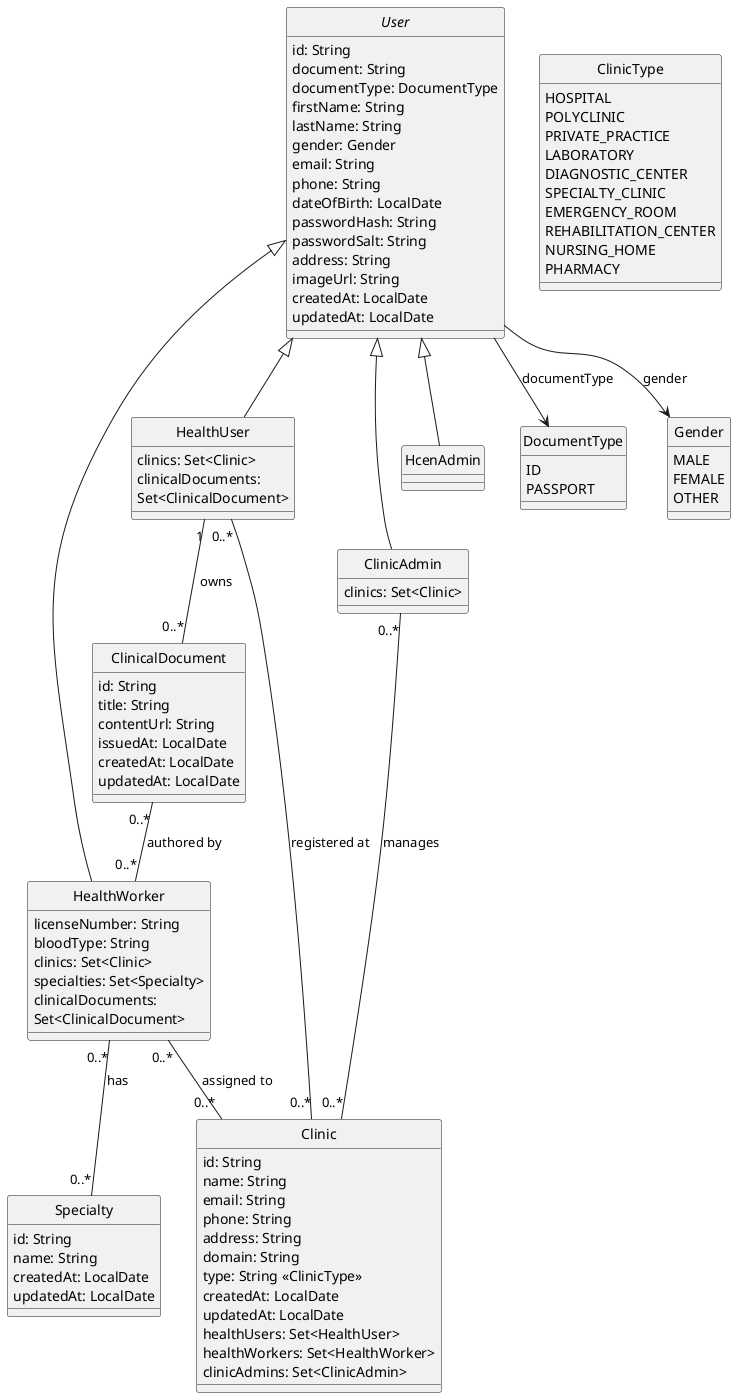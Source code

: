 @startuml DomainModel
skinparam classAttributeIconSize 0
skinparam wrapWidth 250
skinparam maxMessageSize 200
hide circle

abstract class User {
  id: String
  document: String
  documentType: DocumentType
  firstName: String
  lastName: String
  gender: Gender
  email: String
  phone: String
  dateOfBirth: LocalDate
  passwordHash: String
  passwordSalt: String
  address: String
  imageUrl: String
  createdAt: LocalDate
  updatedAt: LocalDate
}

class HealthUser {
  clinics: Set<Clinic>
  clinicalDocuments: Set<ClinicalDocument>
}

class HealthWorker {
  licenseNumber: String
  bloodType: String
  clinics: Set<Clinic>
  specialties: Set<Specialty>
  clinicalDocuments: Set<ClinicalDocument>
}

class ClinicAdmin {
  clinics: Set<Clinic>
}

class HcenAdmin

class Clinic {
  id: String
  name: String
  email: String
  phone: String
  address: String
  domain: String
  type: String <<ClinicType>>
  createdAt: LocalDate
  updatedAt: LocalDate
  healthUsers: Set<HealthUser>
  healthWorkers: Set<HealthWorker>
  clinicAdmins: Set<ClinicAdmin>
}

class ClinicalDocument {
  id: String
  title: String
  contentUrl: String
  issuedAt: LocalDate
  createdAt: LocalDate
  updatedAt: LocalDate
}

class Specialty {
  id: String
  name: String
  createdAt: LocalDate
  updatedAt: LocalDate
}

enum DocumentType {
  ID
  PASSPORT
}

enum Gender {
  MALE
  FEMALE
  OTHER
}

enum ClinicType {
  HOSPITAL
  POLYCLINIC
  PRIVATE_PRACTICE
  LABORATORY
  DIAGNOSTIC_CENTER
  SPECIALTY_CLINIC
  EMERGENCY_ROOM
  REHABILITATION_CENTER
  NURSING_HOME
  PHARMACY
}

User <|-- HealthUser
User <|-- HealthWorker
User <|-- ClinicAdmin
User <|-- HcenAdmin

HealthUser "1" -- "0..*" ClinicalDocument : owns

HealthUser "0..*" -- "0..*" Clinic : registered at
HealthWorker "0..*" -- "0..*" Clinic : assigned to
ClinicAdmin "0..*" -- "0..*" Clinic : manages

ClinicalDocument "0..*" -- "0..*" HealthWorker : authored by
HealthWorker "0..*" -- "0..*" Specialty : has

User --> DocumentType : documentType
User --> Gender : gender

@enduml
